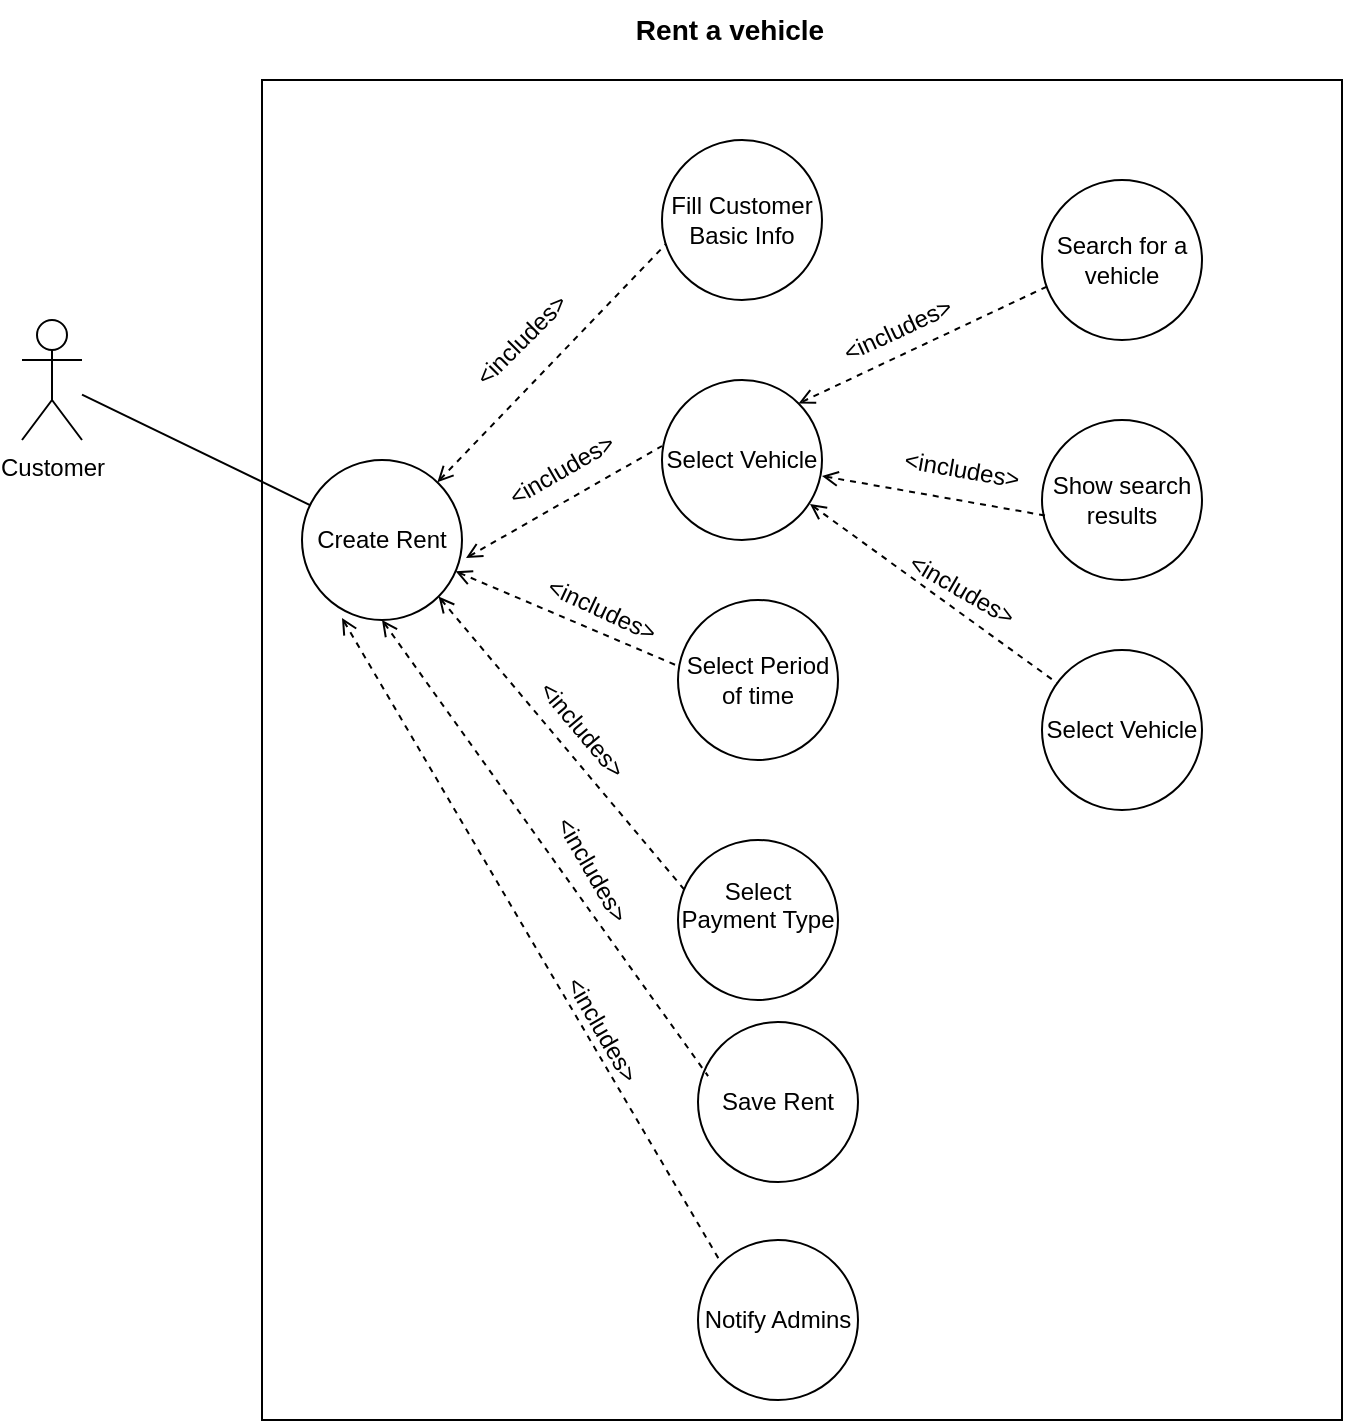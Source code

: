 <mxfile version="24.4.9" type="device">
  <diagram name="Page-1" id="T5I-39zUhY-CpWxyedti">
    <mxGraphModel dx="810" dy="447" grid="1" gridSize="10" guides="1" tooltips="1" connect="1" arrows="1" fold="1" page="1" pageScale="1" pageWidth="850" pageHeight="1100" math="0" shadow="0">
      <root>
        <mxCell id="0" />
        <mxCell id="1" parent="0" />
        <mxCell id="h5vDOmOoOmSrKCh5Haf8-1" value="" style="rounded=0;whiteSpace=wrap;html=1;" parent="1" vertex="1">
          <mxGeometry x="230" y="200" width="540" height="670" as="geometry" />
        </mxCell>
        <mxCell id="h5vDOmOoOmSrKCh5Haf8-2" value="Customer" style="shape=umlActor;verticalLabelPosition=bottom;verticalAlign=top;html=1;outlineConnect=0;" parent="1" vertex="1">
          <mxGeometry x="110" y="320" width="30" height="60" as="geometry" />
        </mxCell>
        <mxCell id="h5vDOmOoOmSrKCh5Haf8-3" value="Create Rent" style="ellipse;whiteSpace=wrap;html=1;aspect=fixed;" parent="1" vertex="1">
          <mxGeometry x="250" y="390" width="80" height="80" as="geometry" />
        </mxCell>
        <mxCell id="h5vDOmOoOmSrKCh5Haf8-4" value="" style="endArrow=none;html=1;rounded=0;" parent="1" source="h5vDOmOoOmSrKCh5Haf8-2" target="h5vDOmOoOmSrKCh5Haf8-3" edge="1">
          <mxGeometry width="50" height="50" relative="1" as="geometry">
            <mxPoint x="180" y="380" as="sourcePoint" />
            <mxPoint x="230" y="340" as="targetPoint" />
          </mxGeometry>
        </mxCell>
        <mxCell id="h5vDOmOoOmSrKCh5Haf8-5" value="&lt;b&gt;&lt;font style=&quot;font-size: 14px;&quot;&gt;Rent a vehicle&lt;/font&gt;&lt;/b&gt;" style="text;strokeColor=none;align=center;fillColor=none;html=1;verticalAlign=middle;whiteSpace=wrap;rounded=0;" parent="1" vertex="1">
          <mxGeometry x="400" y="160" width="128" height="30" as="geometry" />
        </mxCell>
        <mxCell id="h5vDOmOoOmSrKCh5Haf8-6" value="Fill Customer Basic Info" style="ellipse;whiteSpace=wrap;html=1;aspect=fixed;" parent="1" vertex="1">
          <mxGeometry x="430" y="230" width="80" height="80" as="geometry" />
        </mxCell>
        <mxCell id="h5vDOmOoOmSrKCh5Haf8-7" value="" style="endArrow=none;html=1;rounded=0;entryX=0.025;entryY=0.65;entryDx=0;entryDy=0;entryPerimeter=0;dashed=1;endFill=0;startArrow=open;startFill=0;" parent="1" source="h5vDOmOoOmSrKCh5Haf8-3" target="h5vDOmOoOmSrKCh5Haf8-6" edge="1">
          <mxGeometry width="50" height="50" relative="1" as="geometry">
            <mxPoint x="190" y="420" as="sourcePoint" />
            <mxPoint x="341" y="379" as="targetPoint" />
          </mxGeometry>
        </mxCell>
        <mxCell id="h5vDOmOoOmSrKCh5Haf8-8" value="Select Vehicle" style="ellipse;whiteSpace=wrap;html=1;aspect=fixed;direction=south;" parent="1" vertex="1">
          <mxGeometry x="430" y="350" width="80" height="80" as="geometry" />
        </mxCell>
        <mxCell id="h5vDOmOoOmSrKCh5Haf8-9" value="" style="endArrow=none;html=1;rounded=0;entryX=0.025;entryY=0.65;entryDx=0;entryDy=0;entryPerimeter=0;dashed=1;startArrow=open;startFill=0;exitX=1.025;exitY=0.613;exitDx=0;exitDy=0;exitPerimeter=0;" parent="1" source="h5vDOmOoOmSrKCh5Haf8-3" edge="1">
          <mxGeometry width="50" height="50" relative="1" as="geometry">
            <mxPoint x="350" y="360" as="sourcePoint" />
            <mxPoint x="430" y="383" as="targetPoint" />
          </mxGeometry>
        </mxCell>
        <mxCell id="h5vDOmOoOmSrKCh5Haf8-10" value="Select Period of time" style="ellipse;whiteSpace=wrap;html=1;aspect=fixed;" parent="1" vertex="1">
          <mxGeometry x="438" y="460" width="80" height="80" as="geometry" />
        </mxCell>
        <mxCell id="h5vDOmOoOmSrKCh5Haf8-11" value="" style="endArrow=none;html=1;rounded=0;entryX=0.025;entryY=0.65;entryDx=0;entryDy=0;entryPerimeter=0;dashed=1;startArrow=open;startFill=0;" parent="1" source="h5vDOmOoOmSrKCh5Haf8-3" edge="1">
          <mxGeometry width="50" height="50" relative="1" as="geometry">
            <mxPoint x="360" y="469" as="sourcePoint" />
            <mxPoint x="438" y="493" as="targetPoint" />
          </mxGeometry>
        </mxCell>
        <mxCell id="h5vDOmOoOmSrKCh5Haf8-12" value="&amp;lt;includes&amp;gt;" style="text;strokeColor=none;align=center;fillColor=none;html=1;verticalAlign=middle;whiteSpace=wrap;rounded=0;rotation=-45;" parent="1" vertex="1">
          <mxGeometry x="330" y="315" width="60" height="30" as="geometry" />
        </mxCell>
        <mxCell id="h5vDOmOoOmSrKCh5Haf8-13" value="&amp;lt;includes&amp;gt;" style="text;strokeColor=none;align=center;fillColor=none;html=1;verticalAlign=middle;whiteSpace=wrap;rounded=0;rotation=-30;" parent="1" vertex="1">
          <mxGeometry x="350" y="380" width="60" height="30" as="geometry" />
        </mxCell>
        <mxCell id="h5vDOmOoOmSrKCh5Haf8-14" value="&amp;lt;includes&amp;gt;" style="text;strokeColor=none;align=center;fillColor=none;html=1;verticalAlign=middle;whiteSpace=wrap;rounded=0;rotation=25;" parent="1" vertex="1">
          <mxGeometry x="370" y="450" width="60" height="30" as="geometry" />
        </mxCell>
        <mxCell id="h5vDOmOoOmSrKCh5Haf8-15" value="Select Payment Type&lt;div&gt;&lt;br&gt;&lt;/div&gt;" style="ellipse;whiteSpace=wrap;html=1;aspect=fixed;" parent="1" vertex="1">
          <mxGeometry x="438" y="580" width="80" height="80" as="geometry" />
        </mxCell>
        <mxCell id="h5vDOmOoOmSrKCh5Haf8-16" value="" style="endArrow=none;html=1;rounded=0;entryX=0.063;entryY=0.338;entryDx=0;entryDy=0;entryPerimeter=0;dashed=1;startArrow=open;startFill=0;exitX=1;exitY=1;exitDx=0;exitDy=0;" parent="1" source="h5vDOmOoOmSrKCh5Haf8-3" target="h5vDOmOoOmSrKCh5Haf8-15" edge="1">
          <mxGeometry width="50" height="50" relative="1" as="geometry">
            <mxPoint x="337" y="480" as="sourcePoint" />
            <mxPoint x="438" y="593" as="targetPoint" />
          </mxGeometry>
        </mxCell>
        <mxCell id="h5vDOmOoOmSrKCh5Haf8-17" value="&amp;lt;includes&amp;gt;" style="text;strokeColor=none;align=center;fillColor=none;html=1;verticalAlign=middle;whiteSpace=wrap;rounded=0;rotation=50;" parent="1" vertex="1">
          <mxGeometry x="360" y="510" width="60" height="30" as="geometry" />
        </mxCell>
        <mxCell id="h5vDOmOoOmSrKCh5Haf8-18" value="&lt;div&gt;Save Rent&lt;/div&gt;" style="ellipse;whiteSpace=wrap;html=1;aspect=fixed;" parent="1" vertex="1">
          <mxGeometry x="448" y="671" width="80" height="80" as="geometry" />
        </mxCell>
        <mxCell id="h5vDOmOoOmSrKCh5Haf8-19" value="" style="endArrow=none;html=1;rounded=0;entryX=0.063;entryY=0.338;entryDx=0;entryDy=0;entryPerimeter=0;dashed=1;startArrow=open;startFill=0;exitX=0.5;exitY=1;exitDx=0;exitDy=0;" parent="1" source="h5vDOmOoOmSrKCh5Haf8-3" target="h5vDOmOoOmSrKCh5Haf8-18" edge="1">
          <mxGeometry width="50" height="50" relative="1" as="geometry">
            <mxPoint x="327" y="480" as="sourcePoint" />
            <mxPoint x="448" y="684" as="targetPoint" />
          </mxGeometry>
        </mxCell>
        <mxCell id="h5vDOmOoOmSrKCh5Haf8-20" value="&amp;lt;includes&amp;gt;" style="text;strokeColor=none;align=center;fillColor=none;html=1;verticalAlign=middle;whiteSpace=wrap;rounded=0;rotation=60;" parent="1" vertex="1">
          <mxGeometry x="365" y="580" width="60" height="30" as="geometry" />
        </mxCell>
        <mxCell id="h5vDOmOoOmSrKCh5Haf8-21" value="Search for a vehicle" style="ellipse;whiteSpace=wrap;html=1;aspect=fixed;direction=south;" parent="1" vertex="1">
          <mxGeometry x="620" y="250" width="80" height="80" as="geometry" />
        </mxCell>
        <mxCell id="h5vDOmOoOmSrKCh5Haf8-22" value="Show search results" style="ellipse;whiteSpace=wrap;html=1;aspect=fixed;direction=south;" parent="1" vertex="1">
          <mxGeometry x="620" y="370" width="80" height="80" as="geometry" />
        </mxCell>
        <mxCell id="h5vDOmOoOmSrKCh5Haf8-23" value="Select Vehicle" style="ellipse;whiteSpace=wrap;html=1;aspect=fixed;direction=south;" parent="1" vertex="1">
          <mxGeometry x="620" y="485" width="80" height="80" as="geometry" />
        </mxCell>
        <mxCell id="h5vDOmOoOmSrKCh5Haf8-24" value="" style="endArrow=none;html=1;rounded=0;entryX=0.663;entryY=0.963;entryDx=0;entryDy=0;entryPerimeter=0;dashed=1;endFill=0;startArrow=open;startFill=0;exitX=0;exitY=0;exitDx=0;exitDy=0;" parent="1" source="h5vDOmOoOmSrKCh5Haf8-8" target="h5vDOmOoOmSrKCh5Haf8-21" edge="1">
          <mxGeometry width="50" height="50" relative="1" as="geometry">
            <mxPoint x="510" y="410" as="sourcePoint" />
            <mxPoint x="624" y="291" as="targetPoint" />
          </mxGeometry>
        </mxCell>
        <mxCell id="h5vDOmOoOmSrKCh5Haf8-25" value="&amp;lt;includes&amp;gt;" style="text;strokeColor=none;align=center;fillColor=none;html=1;verticalAlign=middle;whiteSpace=wrap;rounded=0;rotation=-25;" parent="1" vertex="1">
          <mxGeometry x="518" y="310" width="60" height="30" as="geometry" />
        </mxCell>
        <mxCell id="h5vDOmOoOmSrKCh5Haf8-26" value="" style="endArrow=none;html=1;rounded=0;entryX=0.6;entryY=0.963;entryDx=0;entryDy=0;entryPerimeter=0;dashed=1;endFill=0;startArrow=open;startFill=0;exitX=0.6;exitY=0;exitDx=0;exitDy=0;exitPerimeter=0;" parent="1" source="h5vDOmOoOmSrKCh5Haf8-8" target="h5vDOmOoOmSrKCh5Haf8-22" edge="1">
          <mxGeometry width="50" height="50" relative="1" as="geometry">
            <mxPoint x="495" y="460" as="sourcePoint" />
            <mxPoint x="620" y="401" as="targetPoint" />
          </mxGeometry>
        </mxCell>
        <mxCell id="h5vDOmOoOmSrKCh5Haf8-27" value="&amp;lt;includes&amp;gt;" style="text;strokeColor=none;align=center;fillColor=none;html=1;verticalAlign=middle;whiteSpace=wrap;rounded=0;rotation=10;" parent="1" vertex="1">
          <mxGeometry x="550" y="380" width="60" height="30" as="geometry" />
        </mxCell>
        <mxCell id="h5vDOmOoOmSrKCh5Haf8-28" value="" style="endArrow=none;html=1;rounded=0;dashed=1;endFill=0;startArrow=open;startFill=0;exitX=0.775;exitY=0.075;exitDx=0;exitDy=0;exitPerimeter=0;" parent="1" source="h5vDOmOoOmSrKCh5Haf8-8" target="h5vDOmOoOmSrKCh5Haf8-23" edge="1">
          <mxGeometry width="50" height="50" relative="1" as="geometry">
            <mxPoint x="507" y="440" as="sourcePoint" />
            <mxPoint x="620" y="460" as="targetPoint" />
          </mxGeometry>
        </mxCell>
        <mxCell id="h5vDOmOoOmSrKCh5Haf8-29" value="&amp;lt;includes&amp;gt;" style="text;strokeColor=none;align=center;fillColor=none;html=1;verticalAlign=middle;whiteSpace=wrap;rounded=0;rotation=30;" parent="1" vertex="1">
          <mxGeometry x="550" y="440" width="60" height="30" as="geometry" />
        </mxCell>
        <mxCell id="ngcIjNvEXGsWrX1yzWTz-1" value="Notify Admins" style="ellipse;whiteSpace=wrap;html=1;aspect=fixed;" vertex="1" parent="1">
          <mxGeometry x="448" y="780" width="80" height="80" as="geometry" />
        </mxCell>
        <mxCell id="ngcIjNvEXGsWrX1yzWTz-4" value="" style="endArrow=none;html=1;rounded=0;entryX=0;entryY=0;entryDx=0;entryDy=0;dashed=1;startArrow=open;startFill=0;exitX=0.25;exitY=0.988;exitDx=0;exitDy=0;exitPerimeter=0;" edge="1" parent="1" source="h5vDOmOoOmSrKCh5Haf8-3" target="ngcIjNvEXGsWrX1yzWTz-1">
          <mxGeometry width="50" height="50" relative="1" as="geometry">
            <mxPoint x="267" y="560" as="sourcePoint" />
            <mxPoint x="430" y="788" as="targetPoint" />
          </mxGeometry>
        </mxCell>
        <mxCell id="ngcIjNvEXGsWrX1yzWTz-5" value="&amp;lt;includes&amp;gt;" style="text;strokeColor=none;align=center;fillColor=none;html=1;verticalAlign=middle;whiteSpace=wrap;rounded=0;rotation=60;" vertex="1" parent="1">
          <mxGeometry x="370" y="660" width="60" height="30" as="geometry" />
        </mxCell>
      </root>
    </mxGraphModel>
  </diagram>
</mxfile>
